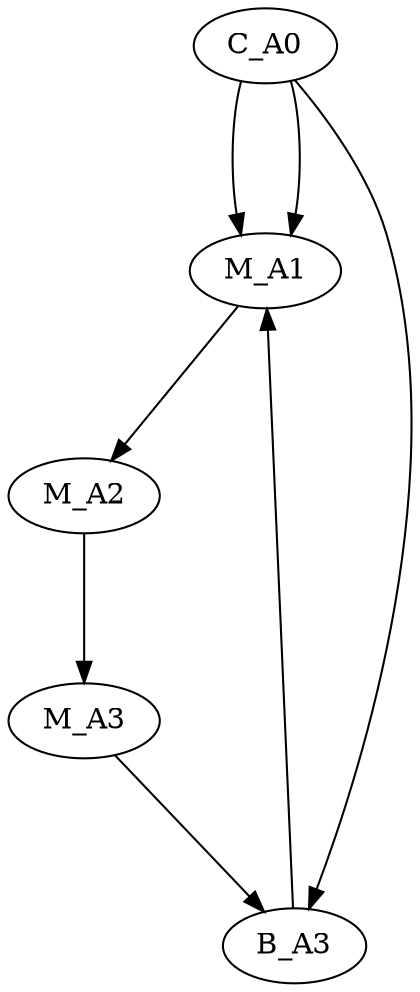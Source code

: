 digraph G {

// Commands to run this schedule
// $ dm-sched dev/wbm1 add <path_to_this_file>            # load pattern
// $ dm-cmd dev/wbm1 startpattern PatA                    # start pattern
// $ dm-cmd dev/wbm1 status -v                            # show sent message counts
// $ dm-cmd dev/wbm1 cleardiag                            # clear diagnostics

// This schedule is used to test the maximum data rate for SCU receiver.
// A bunch of timing messages are generated and sent by DM with different data rate and
// allowed maximum data rate is determined by counting lost messages on SCU.

// Each timing message with event ID 4043 (0xfcb) contains a pseudo MPS protocol in its parameter field:
// - parameter (8-byte): sender ID (6) + index (1) + MPS_flag (1)
// where:
// - sender ID: MAC address
// - index: MPS channel index
// - MPS_flag: OK (=1), NOK (=2), TEST (=3)

// 3 timing messages (M_A1-3), each with different dev_ID, will be sent in a period of 'tperiod' [ns] and it is repeated 'qty' + 1 times.
// To send 6000 timing msgs, the valud of 1999 should be set to 'qty'
// To send msgs at rates 300/600/1000/1200/1500 Hz (264/528/880/1056/1320 Kbps), the value of 'tperiod' should vary between 10/5/3/2,5/2 ms.

name="pseudo_MPS"
graph [rankdir   = TB, nodesep           = 0.6, mindist     = 1.0, ranksep = 1.0, overlap = false]
node [cpu="0", pattern=PatA, patentry=0, patexit=0,  style     = "filled", fillcolor = "white", color = "black"];
edge [type="defdst"];

C_A0 [type="flow",  patentry=1, toffs=0, qty="1999", tvalid="0", vabs="true"];
M_A1 [type="tmsg",  patentry=1, toffs=0, fid=1, gid=4043, evtno=4043, sid="0", bpid="0", par="0xffffffffffff0001"];
M_A2 [type="tmsg",              toffs=0, fid=1, gid=4043, evtno=4043, sid="0", bpid="0", par="0xffffffffffff0101"];
M_A3 [type="tmsg",              toffs=0, fid=1, gid=4043, evtno=4043, sid="0", bpid="0", par="0xffffffffffff0201"];
B_A3 [type="block", patexit=1,  tperiod=100000, qlo="true"];

C_A0 -> M_A1 -> M_A2 -> M_A3 -> B_A3;
B_A3 -> M_A1 [type="altdst"];
C_A0 -> M_A1 [type="flowdst"];
C_A0 -> B_A3 [type="target"];

}
